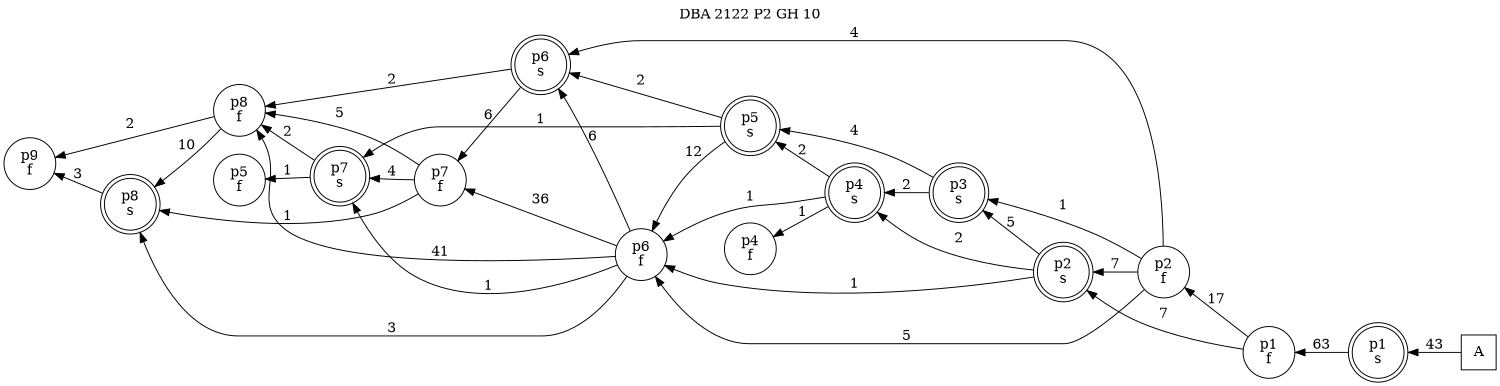digraph DBA_2122_P2_GH_10_GOOD {
labelloc="tl"
label= " DBA 2122 P2 GH 10 "
rankdir="RL";
graph [ size=" 10 , 10 !"]

"A" [shape="square" label="A"]
"p1_s" [shape="doublecircle" label="p1
s"]
"p1_f" [shape="circle" label="p1
f"]
"p2_f" [shape="circle" label="p2
f"]
"p2_s" [shape="doublecircle" label="p2
s"]
"p3_s" [shape="doublecircle" label="p3
s"]
"p5_s" [shape="doublecircle" label="p5
s"]
"p6_f" [shape="circle" label="p6
f"]
"p6_s" [shape="doublecircle" label="p6
s"]
"p7_f" [shape="circle" label="p7
f"]
"p8_f" [shape="circle" label="p8
f"]
"p7_s" [shape="doublecircle" label="p7
s"]
"p5_f" [shape="circle" label="p5
f"]
"p4_s" [shape="doublecircle" label="p4
s"]
"p8_s" [shape="doublecircle" label="p8
s"]
"p9_f" [shape="circle" label="p9
f"]
"p4_f" [shape="circle" label="p4
f"]
"A" -> "p1_s" [ label=43]
"p1_s" -> "p1_f" [ label=63]
"p1_f" -> "p2_f" [ label=17]
"p1_f" -> "p2_s" [ label=7]
"p2_f" -> "p2_s" [ label=7]
"p2_f" -> "p3_s" [ label=1]
"p2_f" -> "p6_f" [ label=5]
"p2_f" -> "p6_s" [ label=4]
"p2_s" -> "p3_s" [ label=5]
"p2_s" -> "p6_f" [ label=1]
"p2_s" -> "p4_s" [ label=2]
"p3_s" -> "p5_s" [ label=4]
"p3_s" -> "p4_s" [ label=2]
"p5_s" -> "p6_f" [ label=12]
"p5_s" -> "p6_s" [ label=2]
"p5_s" -> "p7_s" [ label=1]
"p6_f" -> "p6_s" [ label=6]
"p6_f" -> "p7_f" [ label=36]
"p6_f" -> "p8_f" [ label=41]
"p6_f" -> "p7_s" [ label=1]
"p6_f" -> "p8_s" [ label=3]
"p6_s" -> "p7_f" [ label=6]
"p6_s" -> "p8_f" [ label=2]
"p7_f" -> "p8_f" [ label=5]
"p7_f" -> "p7_s" [ label=4]
"p7_f" -> "p8_s" [ label=1]
"p8_f" -> "p8_s" [ label=10]
"p8_f" -> "p9_f" [ label=2]
"p7_s" -> "p8_f" [ label=2]
"p7_s" -> "p5_f" [ label=1]
"p4_s" -> "p5_s" [ label=2]
"p4_s" -> "p6_f" [ label=1]
"p4_s" -> "p4_f" [ label=1]
"p8_s" -> "p9_f" [ label=3]
}
